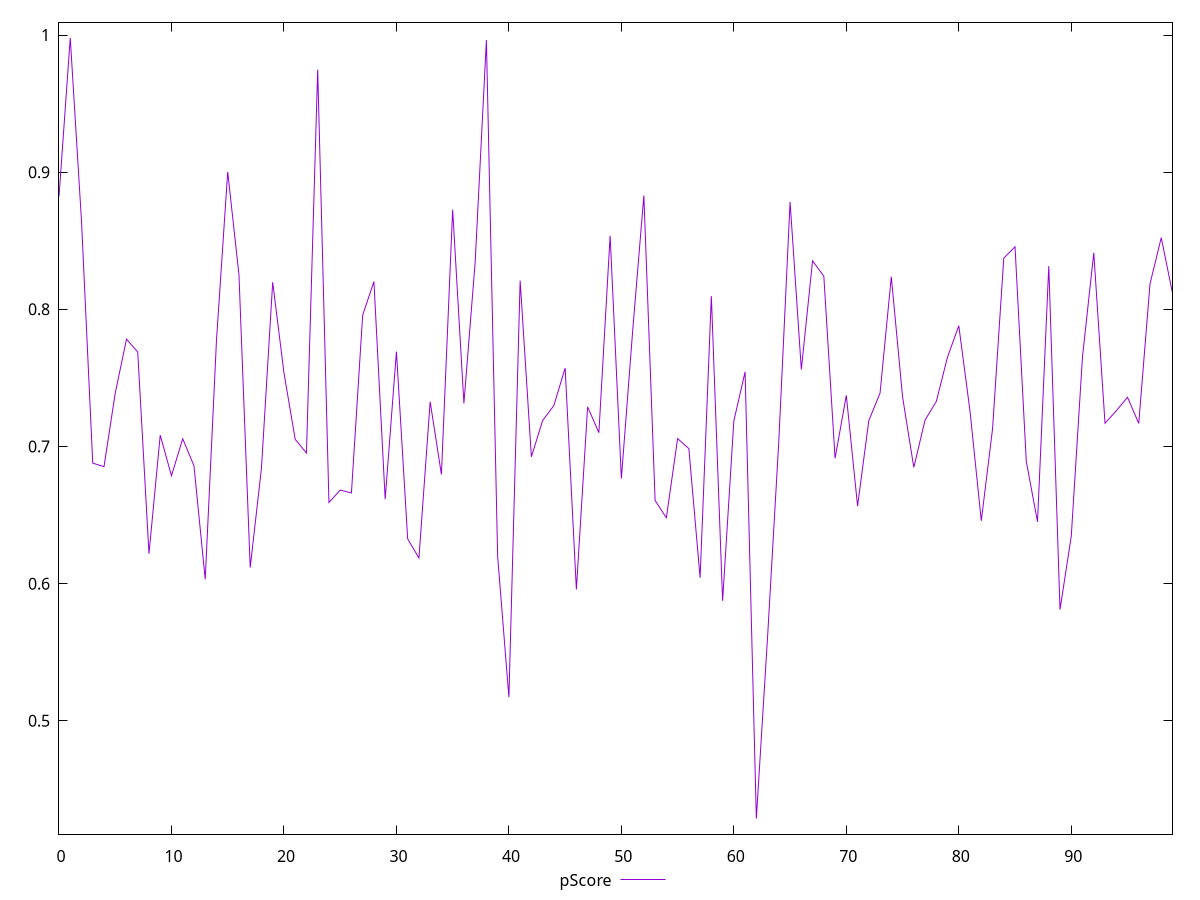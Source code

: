 reset

$pScore <<EOF
0 0.8821730682484834
1 0.9979120669640573
2 0.8644380408041554
3 0.6879130558107962
4 0.6853100699961211
5 0.7389016731629967
6 0.778301324614831
7 0.7688729551490128
8 0.6218181970576495
9 0.7082741569343085
10 0.6787038787994972
11 0.7056493792286593
12 0.6859587701719688
13 0.6032164615495683
14 0.777235382590436
15 0.9002318281594959
16 0.8252618843618587
17 0.6117630849545164
18 0.6842478201912106
19 0.8197877654628474
20 0.7537281254283388
21 0.705275462048353
22 0.6952592848431497
23 0.9747964379477025
24 0.659191588488538
25 0.66825376392178
26 0.6661859884833218
27 0.7957856997413224
28 0.8202613403324243
29 0.6615977329079734
30 0.7692245016323611
31 0.6326732414554508
32 0.6187146149919078
33 0.732678909917268
34 0.6796609722302012
35 0.8725976968033313
36 0.7314539045507956
37 0.8343257117032102
38 0.9963290330972738
39 0.6198021033116472
40 0.5172327956382583
41 0.8209871630056802
42 0.6925076380693387
43 0.7189750780036128
44 0.7299373538554668
45 0.7572288666700495
46 0.5957622201249608
47 0.7289041282094643
48 0.7100738854951105
49 0.8536840515679923
50 0.6767103740716809
51 0.7838532003379122
52 0.8830315953897493
53 0.6606347209581072
54 0.6480707471590716
55 0.7058037352018147
56 0.6984498867884805
57 0.6043250010051997
58 0.8096311908320021
59 0.5875544998335502
60 0.7187318612154516
61 0.7543988528007178
62 0.4287983643986946
63 0.5613328131260239
64 0.7043207722757101
65 0.8782862092588184
66 0.756174725959526
67 0.8353875633457455
68 0.8241716706984331
69 0.6914747554878629
70 0.737308509686931
71 0.6566088585216567
72 0.7188751533959177
73 0.7390386629823509
74 0.8237546435984657
75 0.7362613745171293
76 0.6848082903305222
77 0.7193182758735848
78 0.7328350151948101
79 0.765349173839364
80 0.788074831025029
81 0.7257044193223585
82 0.6458578482040076
83 0.7127775538602643
84 0.8374218069883974
85 0.8455974387203284
86 0.6892242519598715
87 0.6451083280557781
88 0.8315424357326883
89 0.5811632143018062
90 0.6346571862871047
91 0.7656207607285691
92 0.8412289469564096
93 0.7169645896134691
94 0.7260403964323328
95 0.7359033222170819
96 0.716816823576051
97 0.8185829428275166
98 0.8522639554970923
99 0.8118077912958508
EOF

set key outside below
set xrange [0:99]
set yrange [0.41741609034738736:1.0092943410153645]
set trange [0.41741609034738736:1.0092943410153645]
set terminal svg size 640, 500 enhanced background rgb 'white'
set output "report/report_00029_2021-02-24T13-36-40.390Z/bootup-time/samples/music/pScore/values.svg"

plot $pScore title "pScore" with line

reset
